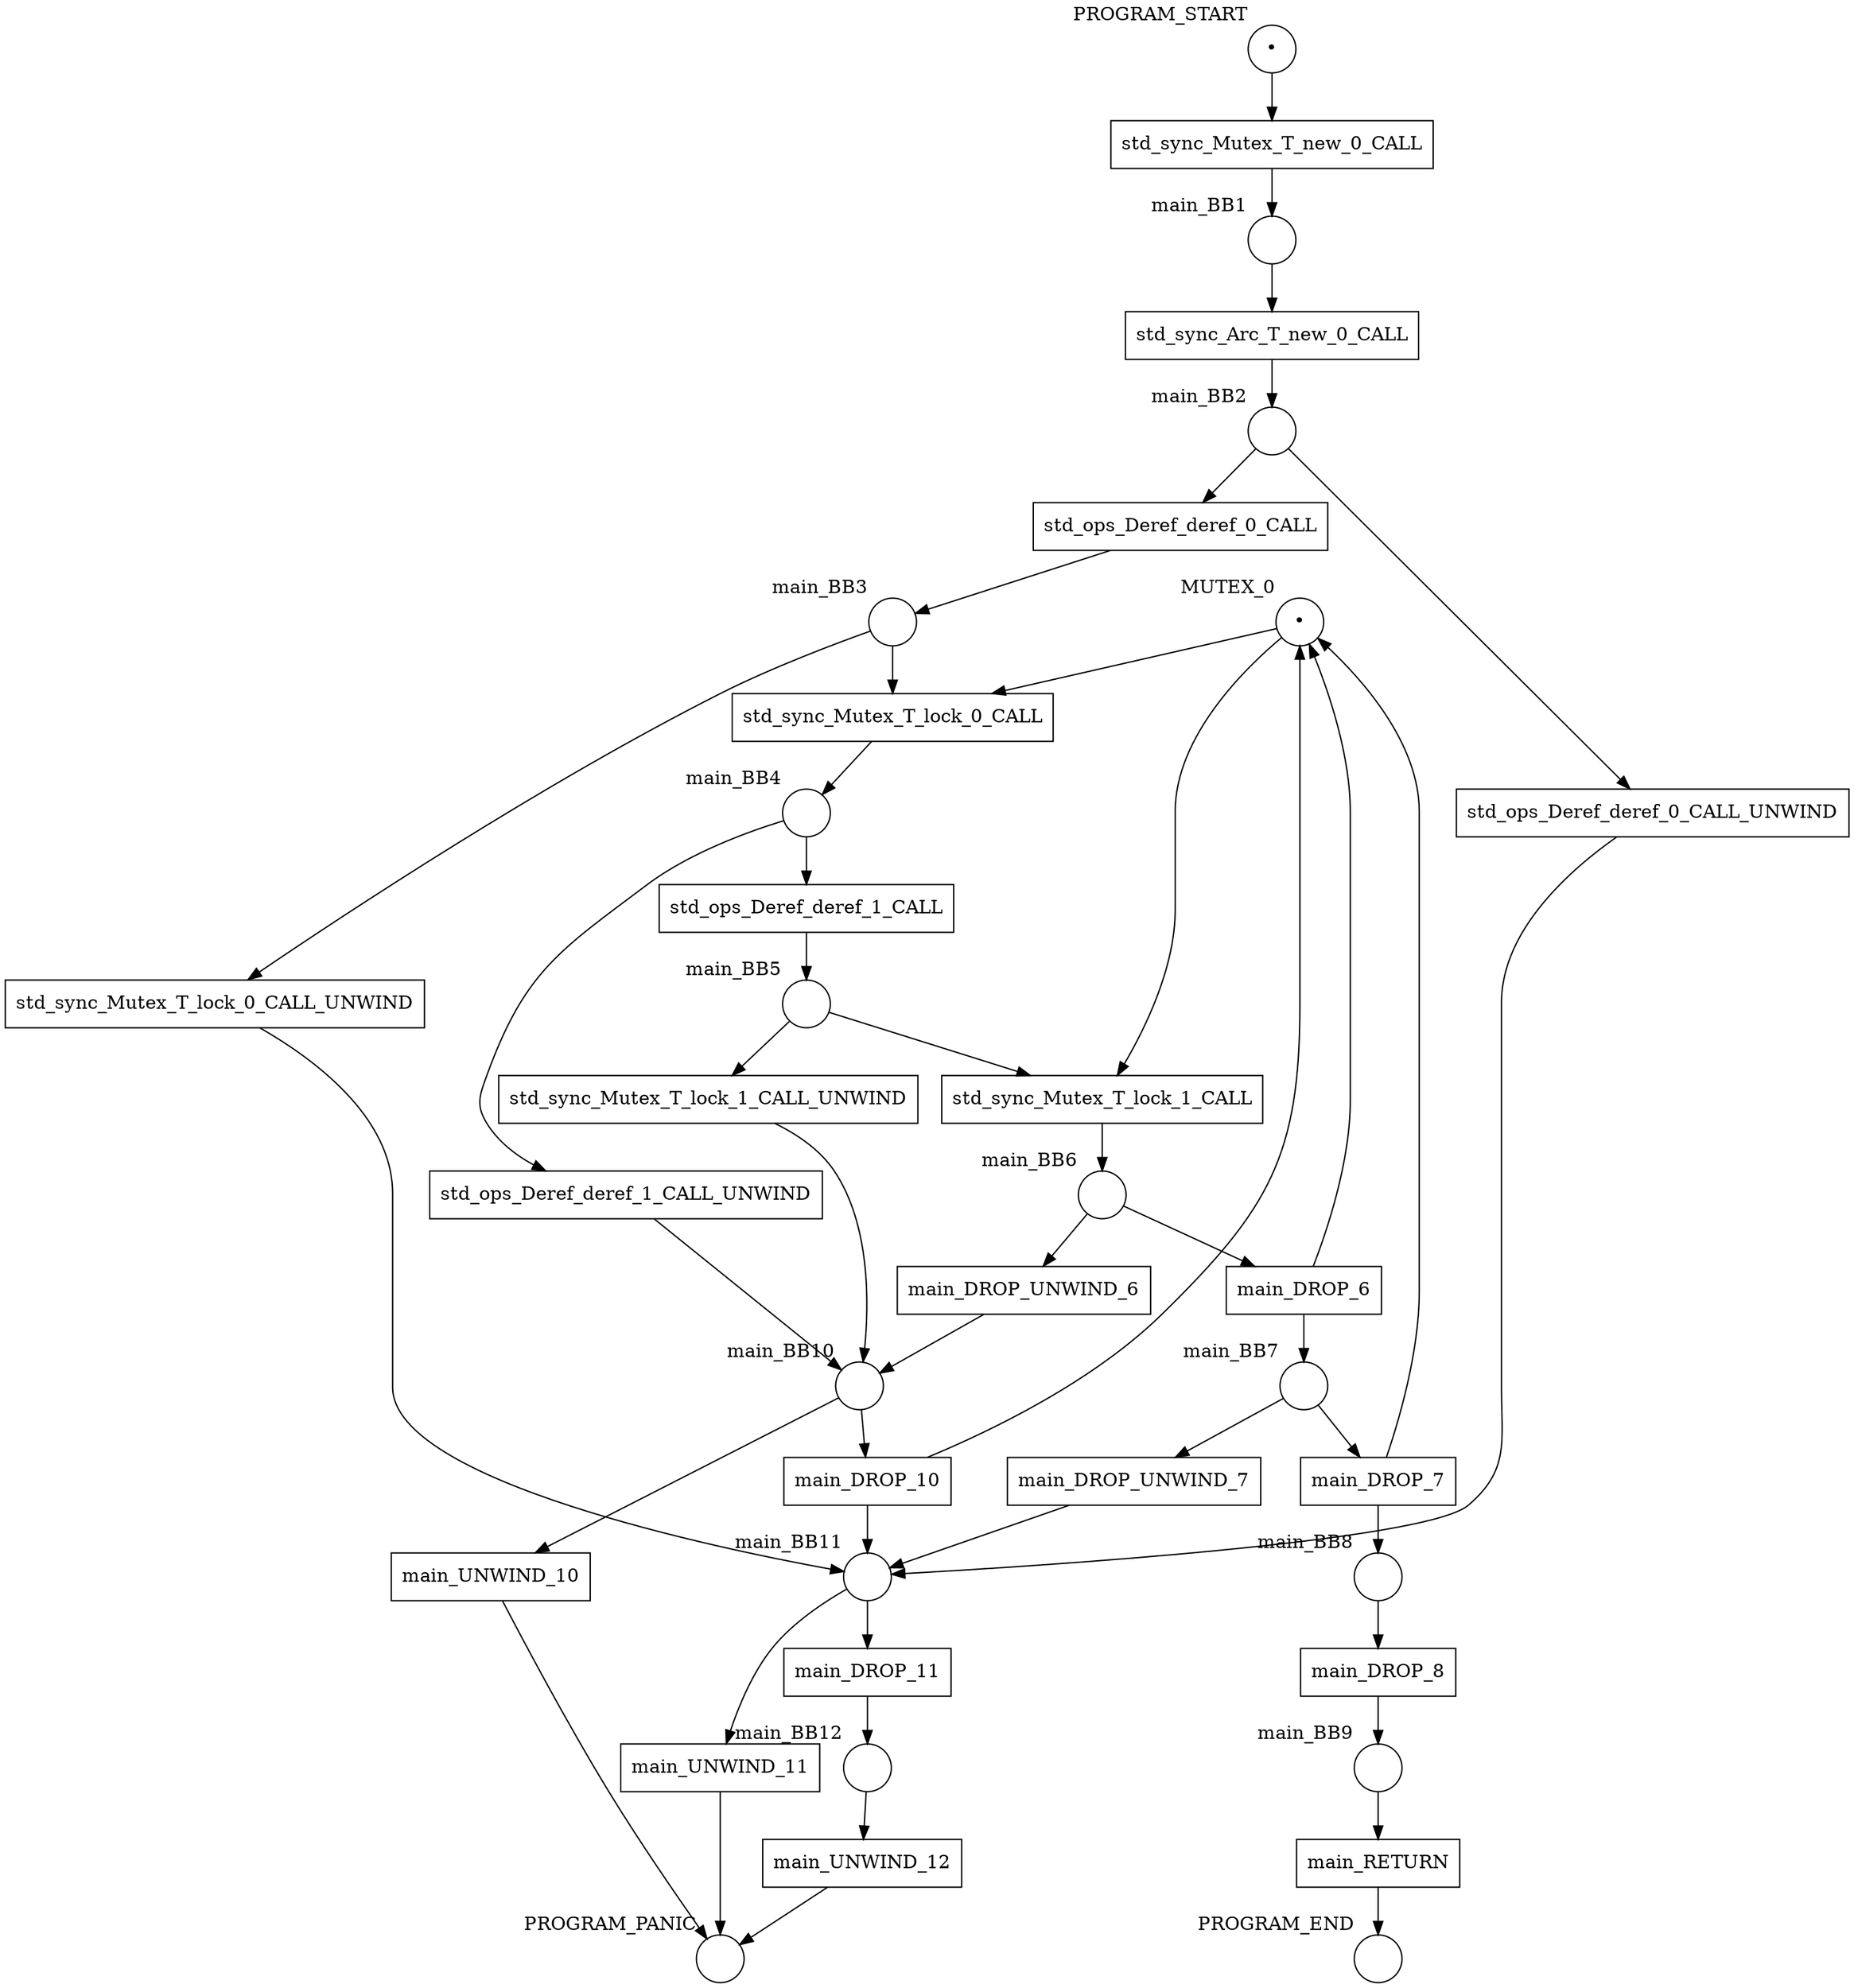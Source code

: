 digraph petrinet {
    MUTEX_0 [shape="circle" xlabel="MUTEX_0" label="•"];
    PROGRAM_END [shape="circle" xlabel="PROGRAM_END" label=""];
    PROGRAM_PANIC [shape="circle" xlabel="PROGRAM_PANIC" label=""];
    PROGRAM_START [shape="circle" xlabel="PROGRAM_START" label="•"];
    main_BB1 [shape="circle" xlabel="main_BB1" label=""];
    main_BB10 [shape="circle" xlabel="main_BB10" label=""];
    main_BB11 [shape="circle" xlabel="main_BB11" label=""];
    main_BB12 [shape="circle" xlabel="main_BB12" label=""];
    main_BB2 [shape="circle" xlabel="main_BB2" label=""];
    main_BB3 [shape="circle" xlabel="main_BB3" label=""];
    main_BB4 [shape="circle" xlabel="main_BB4" label=""];
    main_BB5 [shape="circle" xlabel="main_BB5" label=""];
    main_BB6 [shape="circle" xlabel="main_BB6" label=""];
    main_BB7 [shape="circle" xlabel="main_BB7" label=""];
    main_BB8 [shape="circle" xlabel="main_BB8" label=""];
    main_BB9 [shape="circle" xlabel="main_BB9" label=""];
    main_DROP_10 [shape="box" xlabel="" label="main_DROP_10"];
    main_DROP_11 [shape="box" xlabel="" label="main_DROP_11"];
    main_DROP_6 [shape="box" xlabel="" label="main_DROP_6"];
    main_DROP_7 [shape="box" xlabel="" label="main_DROP_7"];
    main_DROP_8 [shape="box" xlabel="" label="main_DROP_8"];
    main_DROP_UNWIND_6 [shape="box" xlabel="" label="main_DROP_UNWIND_6"];
    main_DROP_UNWIND_7 [shape="box" xlabel="" label="main_DROP_UNWIND_7"];
    main_RETURN [shape="box" xlabel="" label="main_RETURN"];
    main_UNWIND_10 [shape="box" xlabel="" label="main_UNWIND_10"];
    main_UNWIND_11 [shape="box" xlabel="" label="main_UNWIND_11"];
    main_UNWIND_12 [shape="box" xlabel="" label="main_UNWIND_12"];
    std_ops_Deref_deref_0_CALL [shape="box" xlabel="" label="std_ops_Deref_deref_0_CALL"];
    std_ops_Deref_deref_0_CALL_UNWIND [shape="box" xlabel="" label="std_ops_Deref_deref_0_CALL_UNWIND"];
    std_ops_Deref_deref_1_CALL [shape="box" xlabel="" label="std_ops_Deref_deref_1_CALL"];
    std_ops_Deref_deref_1_CALL_UNWIND [shape="box" xlabel="" label="std_ops_Deref_deref_1_CALL_UNWIND"];
    std_sync_Arc_T_new_0_CALL [shape="box" xlabel="" label="std_sync_Arc_T_new_0_CALL"];
    std_sync_Mutex_T_lock_0_CALL [shape="box" xlabel="" label="std_sync_Mutex_T_lock_0_CALL"];
    std_sync_Mutex_T_lock_0_CALL_UNWIND [shape="box" xlabel="" label="std_sync_Mutex_T_lock_0_CALL_UNWIND"];
    std_sync_Mutex_T_lock_1_CALL [shape="box" xlabel="" label="std_sync_Mutex_T_lock_1_CALL"];
    std_sync_Mutex_T_lock_1_CALL_UNWIND [shape="box" xlabel="" label="std_sync_Mutex_T_lock_1_CALL_UNWIND"];
    std_sync_Mutex_T_new_0_CALL [shape="box" xlabel="" label="std_sync_Mutex_T_new_0_CALL"];
    MUTEX_0 -> std_sync_Mutex_T_lock_0_CALL;
    MUTEX_0 -> std_sync_Mutex_T_lock_1_CALL;
    PROGRAM_START -> std_sync_Mutex_T_new_0_CALL;
    main_BB1 -> std_sync_Arc_T_new_0_CALL;
    main_BB10 -> main_DROP_10;
    main_BB10 -> main_UNWIND_10;
    main_BB11 -> main_DROP_11;
    main_BB11 -> main_UNWIND_11;
    main_BB12 -> main_UNWIND_12;
    main_BB2 -> std_ops_Deref_deref_0_CALL;
    main_BB2 -> std_ops_Deref_deref_0_CALL_UNWIND;
    main_BB3 -> std_sync_Mutex_T_lock_0_CALL;
    main_BB3 -> std_sync_Mutex_T_lock_0_CALL_UNWIND;
    main_BB4 -> std_ops_Deref_deref_1_CALL;
    main_BB4 -> std_ops_Deref_deref_1_CALL_UNWIND;
    main_BB5 -> std_sync_Mutex_T_lock_1_CALL;
    main_BB5 -> std_sync_Mutex_T_lock_1_CALL_UNWIND;
    main_BB6 -> main_DROP_6;
    main_BB6 -> main_DROP_UNWIND_6;
    main_BB7 -> main_DROP_7;
    main_BB7 -> main_DROP_UNWIND_7;
    main_BB8 -> main_DROP_8;
    main_BB9 -> main_RETURN;
    main_DROP_10 -> MUTEX_0;
    main_DROP_10 -> main_BB11;
    main_DROP_11 -> main_BB12;
    main_DROP_6 -> MUTEX_0;
    main_DROP_6 -> main_BB7;
    main_DROP_7 -> MUTEX_0;
    main_DROP_7 -> main_BB8;
    main_DROP_8 -> main_BB9;
    main_DROP_UNWIND_6 -> main_BB10;
    main_DROP_UNWIND_7 -> main_BB11;
    main_RETURN -> PROGRAM_END;
    main_UNWIND_10 -> PROGRAM_PANIC;
    main_UNWIND_11 -> PROGRAM_PANIC;
    main_UNWIND_12 -> PROGRAM_PANIC;
    std_ops_Deref_deref_0_CALL -> main_BB3;
    std_ops_Deref_deref_0_CALL_UNWIND -> main_BB11;
    std_ops_Deref_deref_1_CALL -> main_BB5;
    std_ops_Deref_deref_1_CALL_UNWIND -> main_BB10;
    std_sync_Arc_T_new_0_CALL -> main_BB2;
    std_sync_Mutex_T_lock_0_CALL -> main_BB4;
    std_sync_Mutex_T_lock_0_CALL_UNWIND -> main_BB11;
    std_sync_Mutex_T_lock_1_CALL -> main_BB6;
    std_sync_Mutex_T_lock_1_CALL_UNWIND -> main_BB10;
    std_sync_Mutex_T_new_0_CALL -> main_BB1;
}
